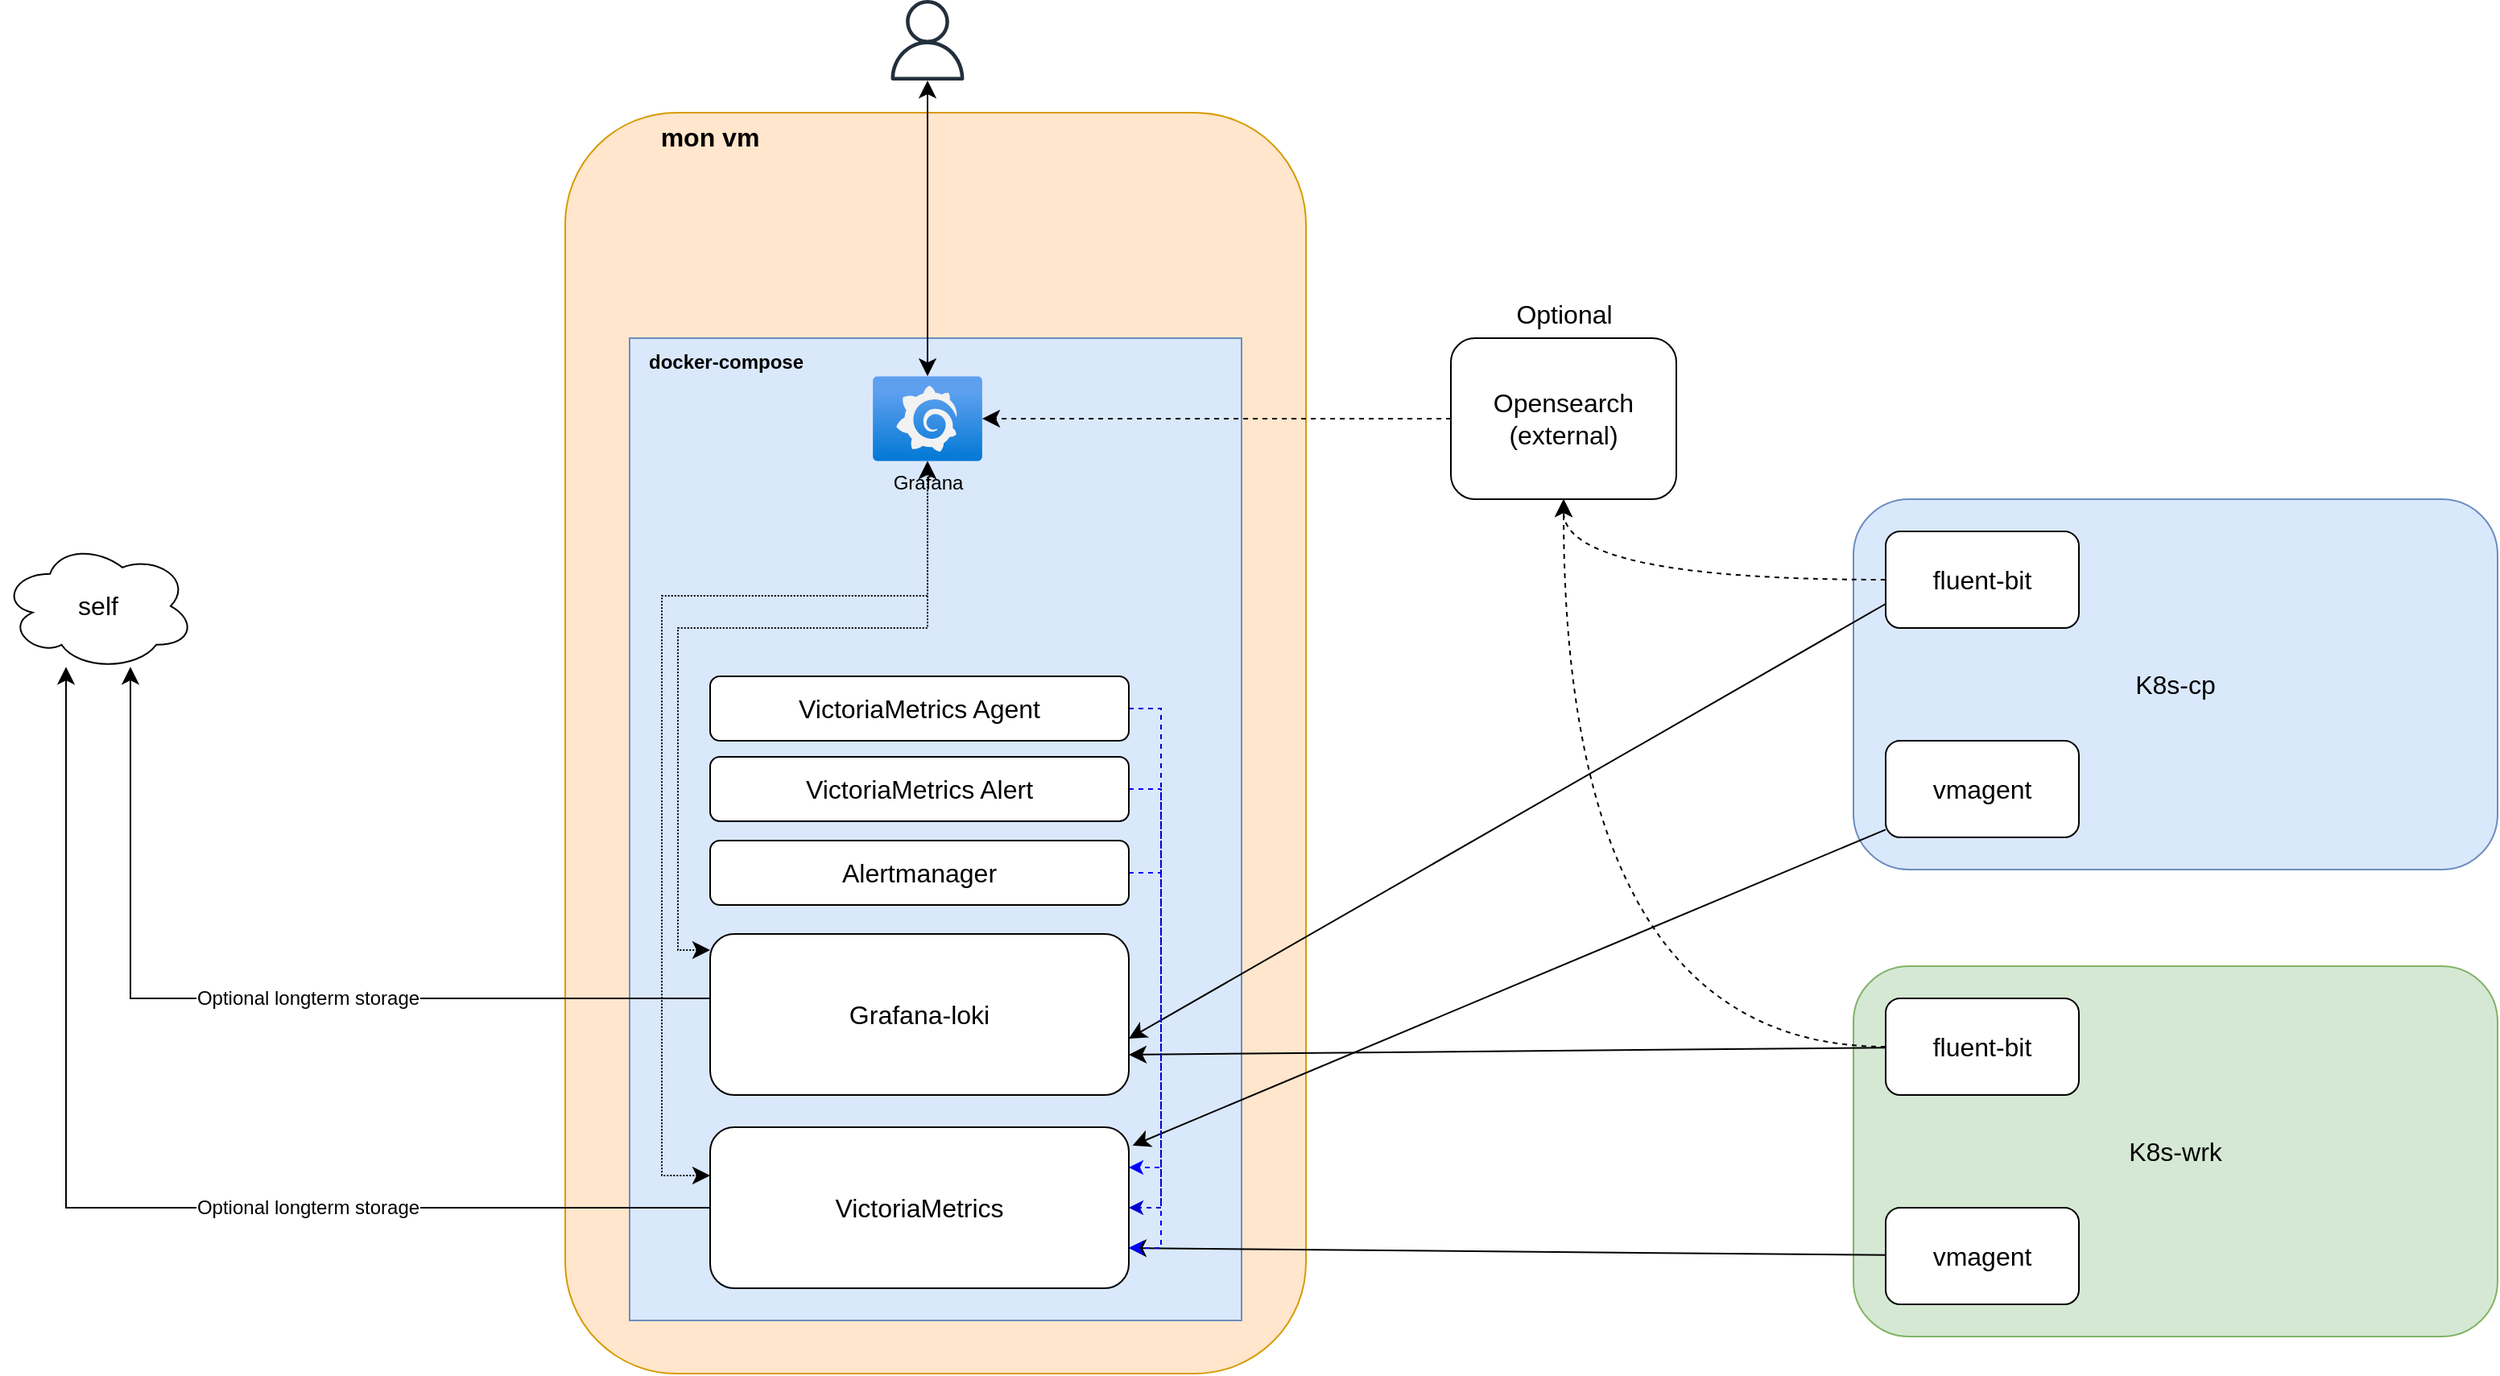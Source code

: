 <mxfile>
    <diagram id="jn-3iFbRJp2x5c3l6RlT" name="Observability">
        <mxGraphModel dx="2667" dy="1873" grid="1" gridSize="10" guides="1" tooltips="1" connect="1" arrows="1" fold="1" page="0" pageScale="1" pageWidth="1600" pageHeight="900" math="0" shadow="0">
            <root>
                <mxCell id="0"/>
                <mxCell id="1" parent="0"/>
                <mxCell id="NXQ0ICeZuz957poQZoaz-27" value="" style="rounded=1;whiteSpace=wrap;html=1;fontSize=16;fillColor=#ffe6cc;strokeColor=#d79b00;align=center;" parent="1" vertex="1">
                    <mxGeometry x="-440" y="-440" width="460" height="783" as="geometry"/>
                </mxCell>
                <mxCell id="M-8iL-e8hG9gWh-XNSYT-1" value="" style="rounded=0;whiteSpace=wrap;html=1;fillColor=#dae8fc;strokeColor=#6c8ebf;" parent="1" vertex="1">
                    <mxGeometry x="-400" y="-300" width="380" height="610" as="geometry"/>
                </mxCell>
                <mxCell id="NXQ0ICeZuz957poQZoaz-19" value="K8s-cp" style="rounded=1;whiteSpace=wrap;html=1;fontSize=16;fillColor=#dae8fc;strokeColor=#6c8ebf;" parent="1" vertex="1">
                    <mxGeometry x="360" y="-200" width="400" height="230" as="geometry"/>
                </mxCell>
                <mxCell id="NXQ0ICeZuz957poQZoaz-50" style="edgeStyle=orthogonalEdgeStyle;rounded=0;orthogonalLoop=1;jettySize=auto;html=1;fontSize=12;startSize=8;endSize=8;curved=1;dashed=1;" parent="1" source="NXQ0ICeZuz957poQZoaz-21" target="NXQ0ICeZuz957poQZoaz-48" edge="1">
                    <mxGeometry relative="1" as="geometry"/>
                </mxCell>
                <mxCell id="NXQ0ICeZuz957poQZoaz-21" value="fluent-bit" style="rounded=1;whiteSpace=wrap;html=1;fontSize=16;" parent="1" vertex="1">
                    <mxGeometry x="380" y="-180" width="120" height="60" as="geometry"/>
                </mxCell>
                <mxCell id="NXQ0ICeZuz957poQZoaz-23" value="vmagent" style="rounded=1;whiteSpace=wrap;html=1;fontSize=16;" parent="1" vertex="1">
                    <mxGeometry x="380" y="-50" width="120" height="60" as="geometry"/>
                </mxCell>
                <mxCell id="NXQ0ICeZuz957poQZoaz-24" value="K8s-wrk" style="rounded=1;whiteSpace=wrap;html=1;fontSize=16;fillColor=#d5e8d4;strokeColor=#82b366;" parent="1" vertex="1">
                    <mxGeometry x="360" y="90" width="400" height="230" as="geometry"/>
                </mxCell>
                <mxCell id="NXQ0ICeZuz957poQZoaz-49" style="edgeStyle=orthogonalEdgeStyle;rounded=0;orthogonalLoop=1;jettySize=auto;html=1;fontSize=12;startSize=8;endSize=8;curved=1;dashed=1;" parent="1" source="NXQ0ICeZuz957poQZoaz-25" target="NXQ0ICeZuz957poQZoaz-48" edge="1">
                    <mxGeometry relative="1" as="geometry"/>
                </mxCell>
                <mxCell id="NXQ0ICeZuz957poQZoaz-25" value="fluent-bit" style="rounded=1;whiteSpace=wrap;html=1;fontSize=16;" parent="1" vertex="1">
                    <mxGeometry x="380" y="110" width="120" height="60" as="geometry"/>
                </mxCell>
                <mxCell id="NXQ0ICeZuz957poQZoaz-26" value="vmagent" style="rounded=1;whiteSpace=wrap;html=1;fontSize=16;" parent="1" vertex="1">
                    <mxGeometry x="380" y="240" width="120" height="60" as="geometry"/>
                </mxCell>
                <mxCell id="NXQ0ICeZuz957poQZoaz-40" value="Optional longterm storage" style="edgeStyle=orthogonalEdgeStyle;rounded=0;orthogonalLoop=1;jettySize=auto;html=1;fontSize=12;startSize=8;endSize=8;" parent="1" source="NXQ0ICeZuz957poQZoaz-28" target="NXQ0ICeZuz957poQZoaz-38" edge="1">
                    <mxGeometry x="-0.321" relative="1" as="geometry">
                        <Array as="points">
                            <mxPoint x="-750" y="240"/>
                        </Array>
                        <mxPoint as="offset"/>
                    </mxGeometry>
                </mxCell>
                <mxCell id="NXQ0ICeZuz957poQZoaz-28" value="VictoriaMetrics" style="rounded=1;whiteSpace=wrap;html=1;fontSize=16;" parent="1" vertex="1">
                    <mxGeometry x="-350" y="190" width="260" height="100" as="geometry"/>
                </mxCell>
                <mxCell id="NXQ0ICeZuz957poQZoaz-31" style="edgeStyle=none;curved=1;rounded=0;orthogonalLoop=1;jettySize=auto;html=1;entryX=1.009;entryY=0.114;entryDx=0;entryDy=0;fontSize=12;startSize=8;endSize=8;entryPerimeter=0;" parent="1" source="NXQ0ICeZuz957poQZoaz-23" target="NXQ0ICeZuz957poQZoaz-28" edge="1">
                    <mxGeometry relative="1" as="geometry"/>
                </mxCell>
                <mxCell id="NXQ0ICeZuz957poQZoaz-32" style="edgeStyle=none;curved=1;rounded=0;orthogonalLoop=1;jettySize=auto;html=1;entryX=1;entryY=0.75;entryDx=0;entryDy=0;fontSize=12;startSize=8;endSize=8;" parent="1" source="NXQ0ICeZuz957poQZoaz-26" target="NXQ0ICeZuz957poQZoaz-28" edge="1">
                    <mxGeometry relative="1" as="geometry"/>
                </mxCell>
                <mxCell id="NXQ0ICeZuz957poQZoaz-39" value="Optional longterm storage" style="edgeStyle=orthogonalEdgeStyle;rounded=0;orthogonalLoop=1;jettySize=auto;html=1;fontSize=12;startSize=8;endSize=8;" parent="1" source="NXQ0ICeZuz957poQZoaz-33" target="NXQ0ICeZuz957poQZoaz-38" edge="1">
                    <mxGeometry x="-0.116" relative="1" as="geometry">
                        <Array as="points">
                            <mxPoint x="-710" y="110"/>
                        </Array>
                        <mxPoint as="offset"/>
                    </mxGeometry>
                </mxCell>
                <mxCell id="NXQ0ICeZuz957poQZoaz-44" style="edgeStyle=orthogonalEdgeStyle;rounded=0;orthogonalLoop=1;jettySize=auto;html=1;fontSize=12;startSize=8;endSize=8;dashed=1;startArrow=classic;startFill=1;dashPattern=1 1;" parent="1" source="NXQ0ICeZuz957poQZoaz-33" target="NXQ0ICeZuz957poQZoaz-36" edge="1">
                    <mxGeometry relative="1" as="geometry">
                        <Array as="points">
                            <mxPoint x="-370" y="80"/>
                            <mxPoint x="-370" y="-120"/>
                            <mxPoint x="-215" y="-120"/>
                        </Array>
                    </mxGeometry>
                </mxCell>
                <mxCell id="NXQ0ICeZuz957poQZoaz-33" value="Grafana-loki" style="rounded=1;whiteSpace=wrap;html=1;fontSize=16;" parent="1" vertex="1">
                    <mxGeometry x="-350" y="70" width="260" height="100" as="geometry"/>
                </mxCell>
                <mxCell id="NXQ0ICeZuz957poQZoaz-34" style="edgeStyle=none;curved=1;rounded=0;orthogonalLoop=1;jettySize=auto;html=1;entryX=1;entryY=0.25;entryDx=0;entryDy=0;fontSize=12;startSize=8;endSize=8;exitX=0;exitY=0.75;exitDx=0;exitDy=0;" parent="1" source="NXQ0ICeZuz957poQZoaz-21" edge="1">
                    <mxGeometry relative="1" as="geometry">
                        <mxPoint x="380" y="-82.264" as="sourcePoint"/>
                        <mxPoint x="-90" y="135" as="targetPoint"/>
                    </mxGeometry>
                </mxCell>
                <mxCell id="NXQ0ICeZuz957poQZoaz-35" style="edgeStyle=none;curved=1;rounded=0;orthogonalLoop=1;jettySize=auto;html=1;entryX=1;entryY=0.75;entryDx=0;entryDy=0;fontSize=12;startSize=8;endSize=8;" parent="1" source="NXQ0ICeZuz957poQZoaz-25" target="NXQ0ICeZuz957poQZoaz-33" edge="1">
                    <mxGeometry relative="1" as="geometry"/>
                </mxCell>
                <mxCell id="NXQ0ICeZuz957poQZoaz-36" value="Grafana" style="image;aspect=fixed;html=1;points=[];align=center;fontSize=12;image=img/lib/azure2/other/Grafana.svg;imageBorder=none;labelBackgroundColor=none;" parent="1" vertex="1">
                    <mxGeometry x="-249" y="-276.4" width="68" height="52.8" as="geometry"/>
                </mxCell>
                <mxCell id="NXQ0ICeZuz957poQZoaz-38" value="self" style="ellipse;shape=cloud;whiteSpace=wrap;html=1;fontSize=16;" parent="1" vertex="1">
                    <mxGeometry x="-790" y="-173.6" width="120" height="80" as="geometry"/>
                </mxCell>
                <mxCell id="NXQ0ICeZuz957poQZoaz-43" style="edgeStyle=orthogonalEdgeStyle;rounded=0;orthogonalLoop=1;jettySize=auto;html=1;fontSize=12;startSize=8;endSize=8;dashed=1;startArrow=classic;startFill=1;dashPattern=1 1;" parent="1" source="NXQ0ICeZuz957poQZoaz-28" target="NXQ0ICeZuz957poQZoaz-36" edge="1">
                    <mxGeometry relative="1" as="geometry">
                        <Array as="points">
                            <mxPoint x="-380" y="220"/>
                            <mxPoint x="-380" y="-140"/>
                        </Array>
                    </mxGeometry>
                </mxCell>
                <mxCell id="NXQ0ICeZuz957poQZoaz-46" style="edgeStyle=none;curved=1;rounded=0;orthogonalLoop=1;jettySize=auto;html=1;fontSize=12;startSize=8;endSize=8;startArrow=classic;startFill=1;" parent="1" source="NXQ0ICeZuz957poQZoaz-45" target="NXQ0ICeZuz957poQZoaz-36" edge="1">
                    <mxGeometry relative="1" as="geometry"/>
                </mxCell>
                <mxCell id="NXQ0ICeZuz957poQZoaz-45" value="" style="sketch=0;outlineConnect=0;fontColor=#232F3E;gradientColor=none;fillColor=#232F3D;strokeColor=none;dashed=0;verticalLabelPosition=bottom;verticalAlign=top;align=center;html=1;fontSize=12;fontStyle=0;aspect=fixed;pointerEvents=1;shape=mxgraph.aws4.user;" parent="1" vertex="1">
                    <mxGeometry x="-240" y="-510" width="50" height="50" as="geometry"/>
                </mxCell>
                <mxCell id="NXQ0ICeZuz957poQZoaz-52" style="edgeStyle=none;curved=1;rounded=0;orthogonalLoop=1;jettySize=auto;html=1;fontSize=12;startSize=8;endSize=8;dashed=1;" parent="1" source="NXQ0ICeZuz957poQZoaz-48" target="NXQ0ICeZuz957poQZoaz-36" edge="1">
                    <mxGeometry relative="1" as="geometry"/>
                </mxCell>
                <mxCell id="NXQ0ICeZuz957poQZoaz-48" value="Opensearch&lt;br&gt;(external)" style="rounded=1;whiteSpace=wrap;html=1;fontSize=16;" parent="1" vertex="1">
                    <mxGeometry x="110" y="-300" width="140" height="100" as="geometry"/>
                </mxCell>
                <mxCell id="NXQ0ICeZuz957poQZoaz-51" value="&lt;b&gt;mon vm&lt;/b&gt;" style="text;html=1;strokeColor=none;fillColor=none;align=center;verticalAlign=middle;whiteSpace=wrap;rounded=0;fontSize=16;" parent="1" vertex="1">
                    <mxGeometry x="-390" y="-440" width="80" height="30" as="geometry"/>
                </mxCell>
                <mxCell id="NXQ0ICeZuz957poQZoaz-53" value="Optional" style="text;html=1;align=center;verticalAlign=middle;resizable=0;points=[];autosize=1;strokeColor=none;fillColor=none;fontSize=16;" parent="1" vertex="1">
                    <mxGeometry x="140" y="-330" width="80" height="30" as="geometry"/>
                </mxCell>
                <mxCell id="M-8iL-e8hG9gWh-XNSYT-3" value="&lt;b&gt;docker-compose&lt;/b&gt;" style="text;strokeColor=none;align=center;fillColor=none;html=1;verticalAlign=middle;whiteSpace=wrap;rounded=0;" parent="1" vertex="1">
                    <mxGeometry x="-390" y="-300" width="100" height="30" as="geometry"/>
                </mxCell>
                <mxCell id="M-8iL-e8hG9gWh-XNSYT-22" style="edgeStyle=orthogonalEdgeStyle;rounded=0;orthogonalLoop=1;jettySize=auto;html=1;exitX=1;exitY=0.5;exitDx=0;exitDy=0;entryX=1;entryY=0.75;entryDx=0;entryDy=0;strokeColor=#0000FF;dashed=1;" parent="1" source="M-8iL-e8hG9gWh-XNSYT-5" target="NXQ0ICeZuz957poQZoaz-28" edge="1">
                    <mxGeometry relative="1" as="geometry"/>
                </mxCell>
                <mxCell id="M-8iL-e8hG9gWh-XNSYT-5" value="VictoriaMetrics Alert" style="rounded=1;whiteSpace=wrap;html=1;fontSize=16;" parent="1" vertex="1">
                    <mxGeometry x="-350" y="-40" width="260" height="40" as="geometry"/>
                </mxCell>
                <mxCell id="M-8iL-e8hG9gWh-XNSYT-23" style="edgeStyle=orthogonalEdgeStyle;rounded=0;orthogonalLoop=1;jettySize=auto;html=1;exitX=1;exitY=0.5;exitDx=0;exitDy=0;entryX=1;entryY=0.25;entryDx=0;entryDy=0;strokeColor=#0000FF;dashed=1;" parent="1" source="M-8iL-e8hG9gWh-XNSYT-6" target="NXQ0ICeZuz957poQZoaz-28" edge="1">
                    <mxGeometry relative="1" as="geometry"/>
                </mxCell>
                <mxCell id="M-8iL-e8hG9gWh-XNSYT-6" value="Alertmanager" style="rounded=1;whiteSpace=wrap;html=1;fontSize=16;" parent="1" vertex="1">
                    <mxGeometry x="-350" y="12" width="260" height="40" as="geometry"/>
                </mxCell>
                <mxCell id="M-8iL-e8hG9gWh-XNSYT-21" style="edgeStyle=orthogonalEdgeStyle;rounded=0;orthogonalLoop=1;jettySize=auto;html=1;exitX=1;exitY=0.5;exitDx=0;exitDy=0;entryX=1;entryY=0.5;entryDx=0;entryDy=0;strokeColor=#0000CC;dashed=1;" parent="1" source="M-8iL-e8hG9gWh-XNSYT-10" target="NXQ0ICeZuz957poQZoaz-28" edge="1">
                    <mxGeometry relative="1" as="geometry"/>
                </mxCell>
                <mxCell id="M-8iL-e8hG9gWh-XNSYT-10" value="VictoriaMetrics Agent" style="rounded=1;whiteSpace=wrap;html=1;fontSize=16;" parent="1" vertex="1">
                    <mxGeometry x="-350" y="-90" width="260" height="40" as="geometry"/>
                </mxCell>
            </root>
        </mxGraphModel>
    </diagram>
</mxfile>